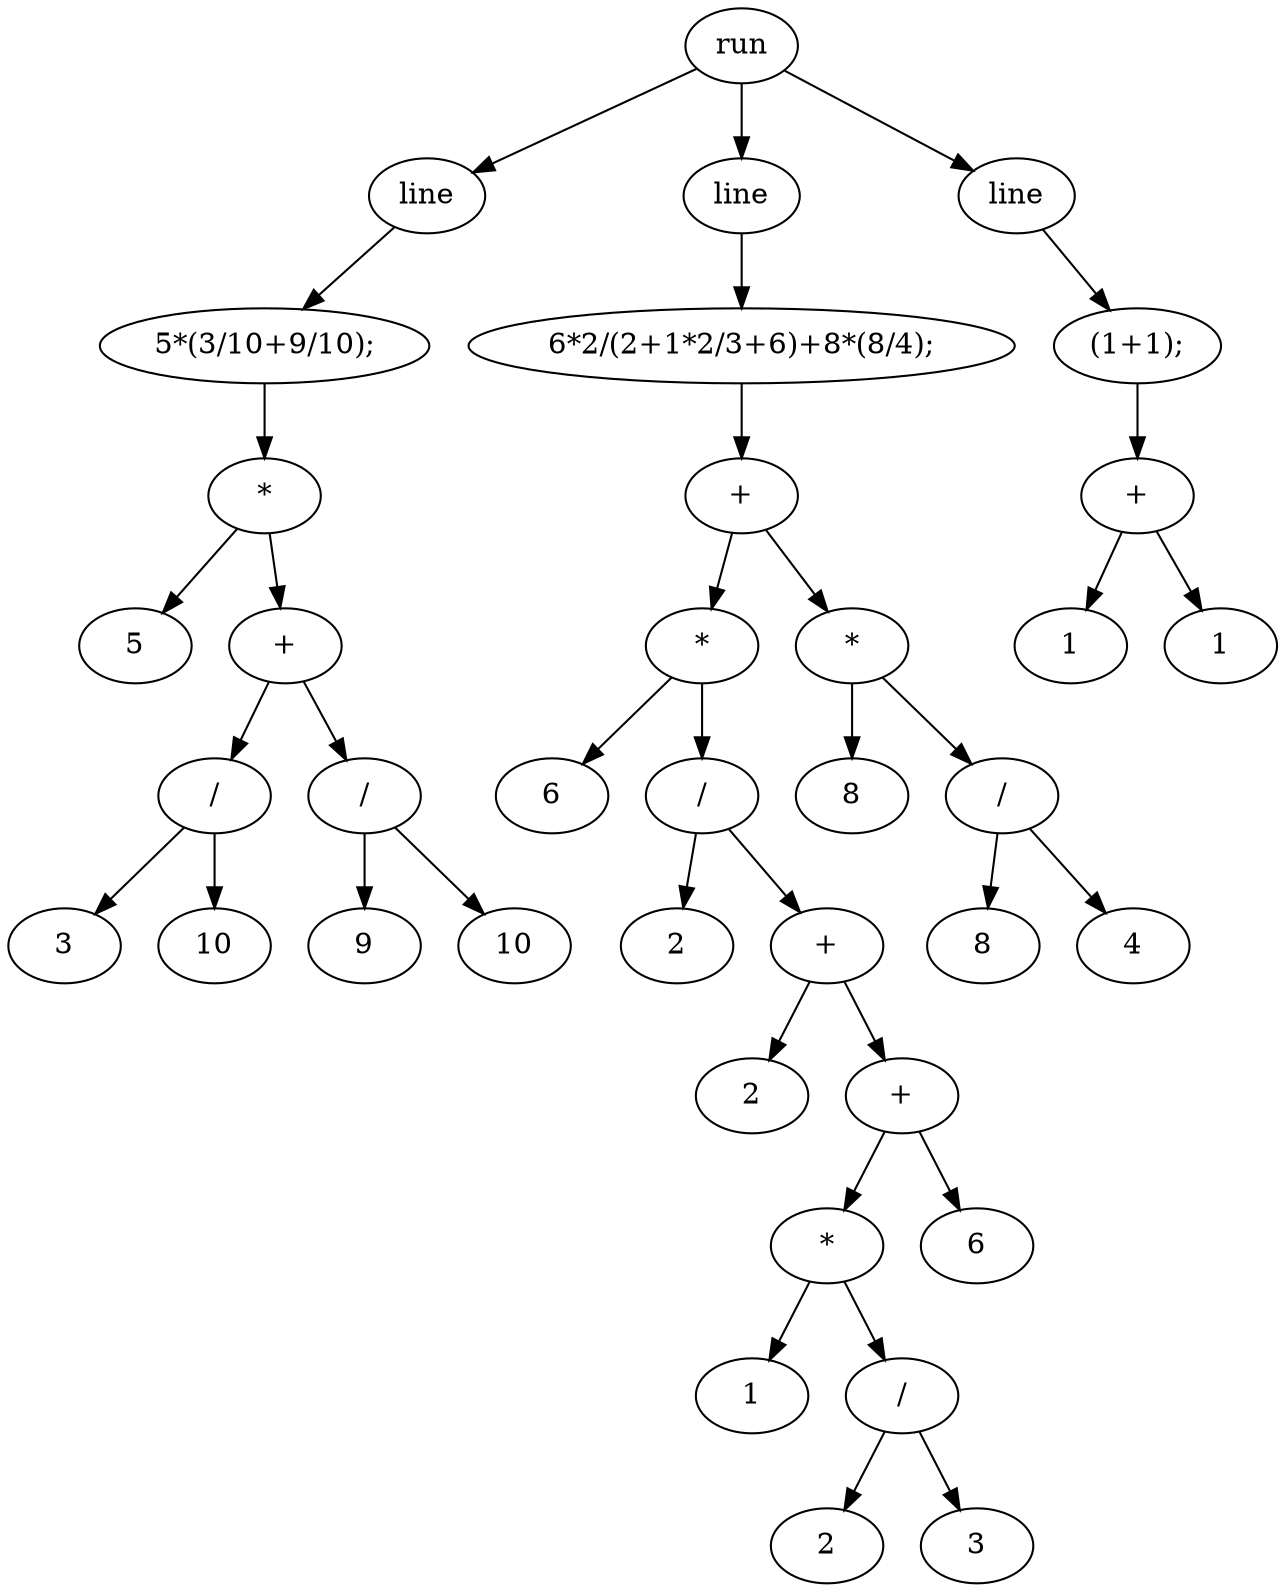 digraph {
	8755671088396 [label=run]
	8755671088729 [label=line]
	8755671088396 -> 8755671088729
	8755671088294 [label="5*(3/10+9/10);"]
	8755671088729 -> 8755671088294
	8755671088366 [label="*"]
	8755671088294 -> 8755671088366
	8755671088606 [label=5]
	8755671088366 -> 8755671088606
	8755671088375 [label="+"]
	8755671088366 -> 8755671088375
	8755671088471 [label="/"]
	8755671088375 -> 8755671088471
	8755671088198 [label=3]
	8755671088471 -> 8755671088198
	8755671088258 [label=10]
	8755671088471 -> 8755671088258
	8755671088915 [label="/"]
	8755671088375 -> 8755671088915
	8755671089011 [label=9]
	8755671088915 -> 8755671089011
	8755671088486 [label=10]
	8755671088915 -> 8755671088486
	8755671088498 [label=line]
	8755671088396 -> 8755671088498
	8755671088912 [label="6*2/(2+1*2/3+6)+8*(8/4);"]
	8755671088498 -> 8755671088912
	8755671088261 [label="+"]
	8755671088912 -> 8755671088261
	8755671089029 [label="*"]
	8755671088261 -> 8755671089029
	8755671088534 [label=6]
	8755671089029 -> 8755671088534
	8755671088786 [label="/"]
	8755671089029 -> 8755671088786
	8755671088159 [label=2]
	8755671088786 -> 8755671088159
	8755671088987 [label="+"]
	8755671088786 -> 8755671088987
	8755671093735 [label=2]
	8755671088987 -> 8755671093735
	8755671093699 [label="+"]
	8755671088987 -> 8755671093699
	8755671094014 [label="*"]
	8755671093699 -> 8755671094014
	8755671093972 [label=1]
	8755671094014 -> 8755671093972
	8755671094017 [label="/"]
	8755671094014 -> 8755671094017
	8755671093930 [label=2]
	8755671094017 -> 8755671093930
	8755671094107 [label=3]
	8755671094017 -> 8755671094107
	8755671093450 [label=6]
	8755671093699 -> 8755671093450
	8755671093303 [label="*"]
	8755671088261 -> 8755671093303
	8755671093444 [label=8]
	8755671093303 -> 8755671093444
	8755671093771 [label="/"]
	8755671093303 -> 8755671093771
	8755671094047 [label=8]
	8755671093771 -> 8755671094047
	8755671093603 [label=4]
	8755671093771 -> 8755671093603
	8755671093876 [label=line]
	8755671088396 -> 8755671093876
	8755671093804 [label="(1+1);"]
	8755671093876 -> 8755671093804
	8755671093363 [label="+"]
	8755671093804 -> 8755671093363
	8755671093882 [label=1]
	8755671093363 -> 8755671093882
	8755671093906 [label=1]
	8755671093363 -> 8755671093906
}
